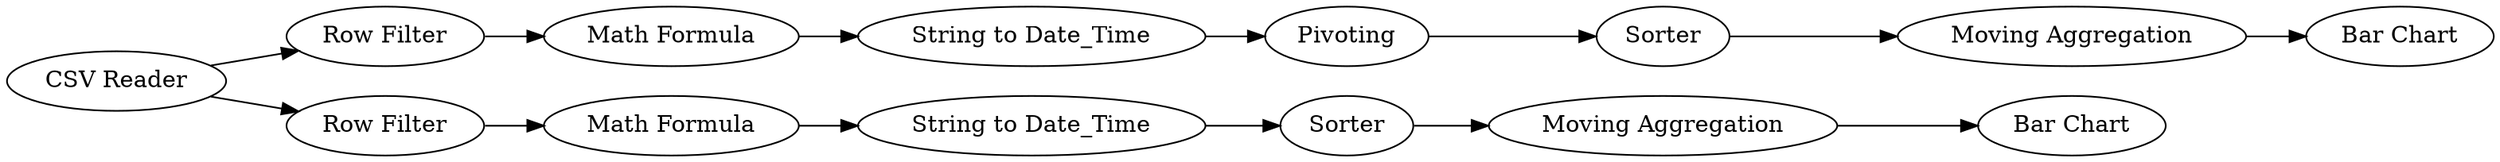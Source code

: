 digraph {
	116 -> 117
	114 -> 115
	108 -> 103
	111 -> 109
	117 -> 118
	106 -> 113
	110 -> 111
	106 -> 107
	115 -> 112
	113 -> 114
	109 -> 108
	112 -> 116
	107 -> 110
	114 [label="Math Formula"]
	107 [label="Row Filter"]
	111 [label="String to Date_Time"]
	113 [label="Row Filter"]
	103 [label="Bar Chart"]
	112 [label=Pivoting]
	115 [label="String to Date_Time"]
	118 [label="Bar Chart"]
	116 [label=Sorter]
	117 [label="Moving Aggregation"]
	108 [label="Moving Aggregation"]
	109 [label=Sorter]
	106 [label="CSV Reader"]
	110 [label="Math Formula"]
	rankdir=LR
}
